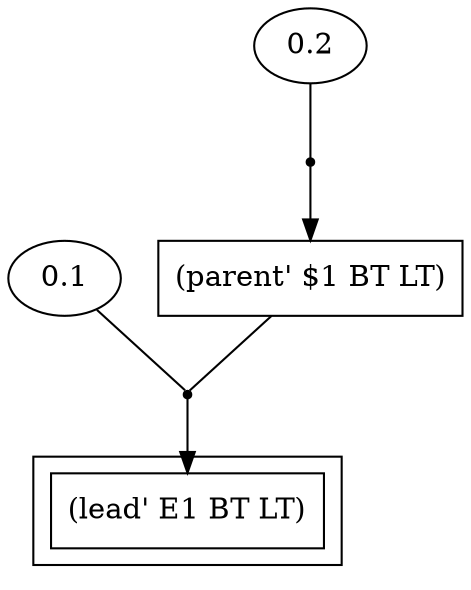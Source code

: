 digraph proof {
 graph [rankdir="TB"]
  e0 [label="0.1"];
  e1 [label="0.2"];
  i0 [shape=box label="(parent' $1 BT LT)"];
  r0 [shape=point];
  r0 -> o0
  i0 -> r0 [arrowhead=none]
  e0 -> r0 [arrowhead=none]
  r1 [shape=point];
  r1 -> i0
  e1 -> r1 [arrowhead=none]
 subgraph cluster {  o0 [shape=box label="(lead' E1 BT LT)"];
 }
}


